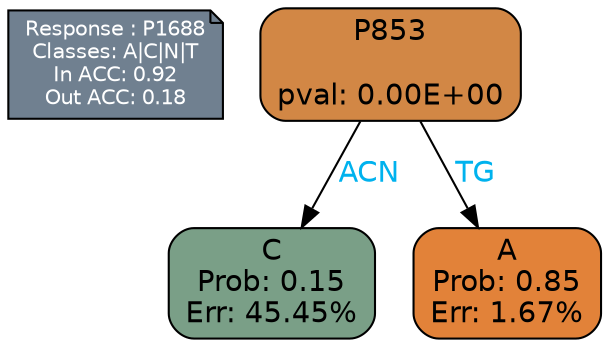 digraph Tree {
node [shape=box, style="filled, rounded", color="black", fontname=helvetica] ;
graph [ranksep=equally, splines=polylines, bgcolor=transparent, dpi=600] ;
edge [fontname=helvetica] ;
LEGEND [label="Response : P1688
Classes: A|C|N|T
In ACC: 0.92
Out ACC: 0.18
",shape=note,align=left,style=filled,fillcolor="slategray",fontcolor="white",fontsize=10];1 [label="P853

pval: 0.00E+00", fillcolor="#d28745"] ;
2 [label="C
Prob: 0.15
Err: 45.45%", fillcolor="#7a9f87"] ;
3 [label="A
Prob: 0.85
Err: 1.67%", fillcolor="#e28239"] ;
1 -> 2 [label="ACN",fontcolor=deepskyblue2] ;
1 -> 3 [label="TG",fontcolor=deepskyblue2] ;
{rank = same; 2;3;}{rank = same; LEGEND;1;}}